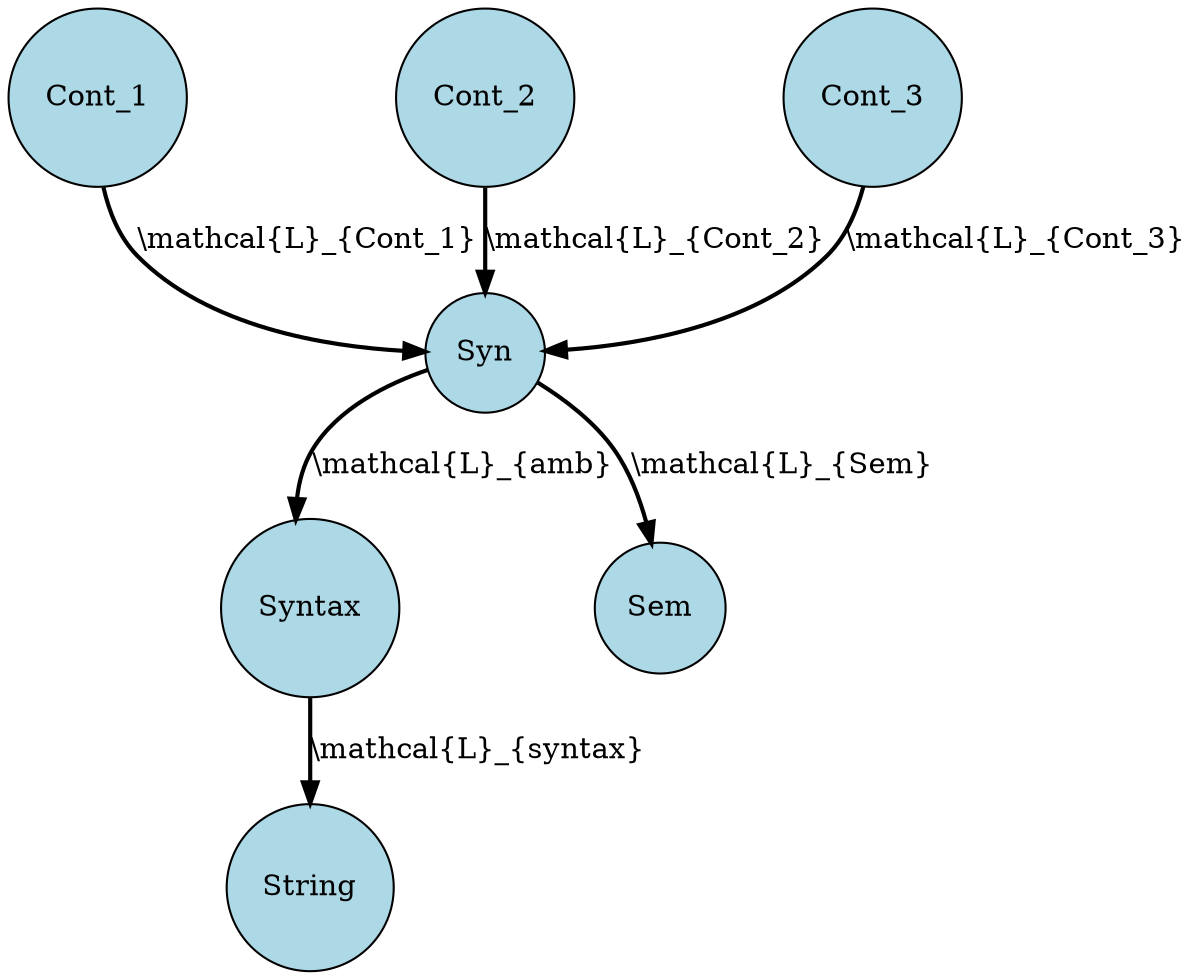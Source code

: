 strict digraph "conts-elab" {
  node [shape="circle",style="filled",fillcolor="lightblue"]
  edge [style="bold"]
  "Cont_1" -> "Syn" [label="\\mathcal{L}_{Cont_1}"]
  "Cont_2" -> "Syn" [label="\\mathcal{L}_{Cont_2}"]
  "Cont_3" -> "Syn" [label="\\mathcal{L}_{Cont_3}"]
  "Syn" -> "Syntax" [label="\\mathcal{L}_{amb}"]
  "Syntax" -> "String" [label="\\mathcal{L}_{syntax}"]
  "Syn" -> "Sem" [label="\\mathcal{L}_{Sem}"]
}
